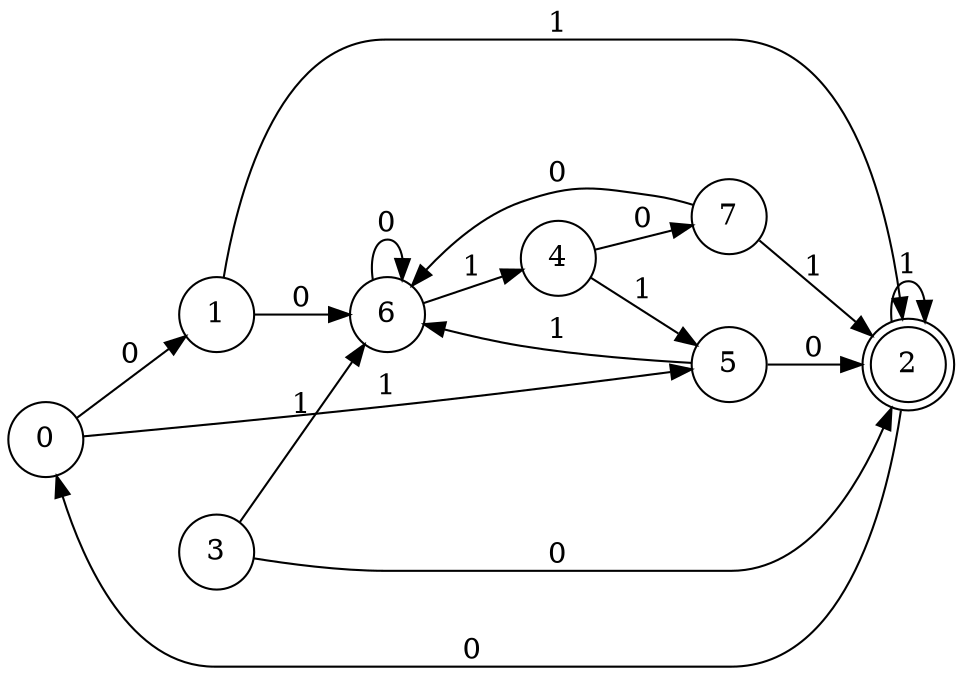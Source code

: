 digraph DFA {
	rankdir=LR;	0 [shape=circle];
	0 -> 1 [label="0"];
	0 -> 5 [label="1"];
	1 [shape=circle];
	1 -> 6 [label="0"];
	1 -> 2 [label="1"];
	2 [shape=doublecircle];
	2 -> 0 [label="0"];
	2 -> 2 [label="1"];
	3 [shape=circle];
	3 -> 2 [label="0"];
	3 -> 6 [label="1"];
	4 [shape=circle];
	4 -> 7 [label="0"];
	4 -> 5 [label="1"];
	5 [shape=circle];
	5 -> 2 [label="0"];
	5 -> 6 [label="1"];
	6 [shape=circle];
	6 -> 6 [label="0"];
	6 -> 4 [label="1"];
	7 [shape=circle];
	7 -> 6 [label="0"];
	7 -> 2 [label="1"];
}
